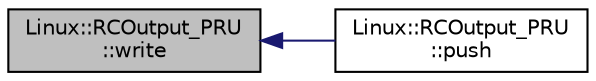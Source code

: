 digraph "Linux::RCOutput_PRU::write"
{
 // INTERACTIVE_SVG=YES
  edge [fontname="Helvetica",fontsize="10",labelfontname="Helvetica",labelfontsize="10"];
  node [fontname="Helvetica",fontsize="10",shape=record];
  rankdir="LR";
  Node1 [label="Linux::RCOutput_PRU\l::write",height=0.2,width=0.4,color="black", fillcolor="grey75", style="filled", fontcolor="black"];
  Node1 -> Node2 [dir="back",color="midnightblue",fontsize="10",style="solid",fontname="Helvetica"];
  Node2 [label="Linux::RCOutput_PRU\l::push",height=0.2,width=0.4,color="black", fillcolor="white", style="filled",URL="$classLinux_1_1RCOutput__PRU.html#af17d240b0f8540cb154637ada3f92cab"];
}
